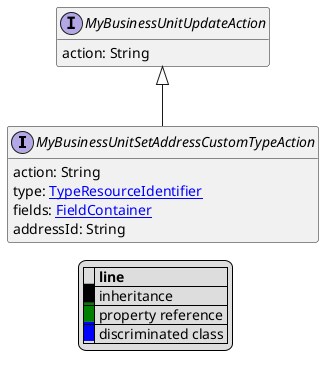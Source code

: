 @startuml

hide empty fields
hide empty methods
legend
|= |= line |
|<back:black>   </back>| inheritance |
|<back:green>   </back>| property reference |
|<back:blue>   </back>| discriminated class |
endlegend
interface MyBusinessUnitSetAddressCustomTypeAction [[MyBusinessUnitSetAddressCustomTypeAction.svg]] extends MyBusinessUnitUpdateAction {
    action: String
    type: [[TypeResourceIdentifier.svg TypeResourceIdentifier]]
    fields: [[FieldContainer.svg FieldContainer]]
    addressId: String
}
interface MyBusinessUnitUpdateAction [[MyBusinessUnitUpdateAction.svg]]  {
    action: String
}





@enduml
